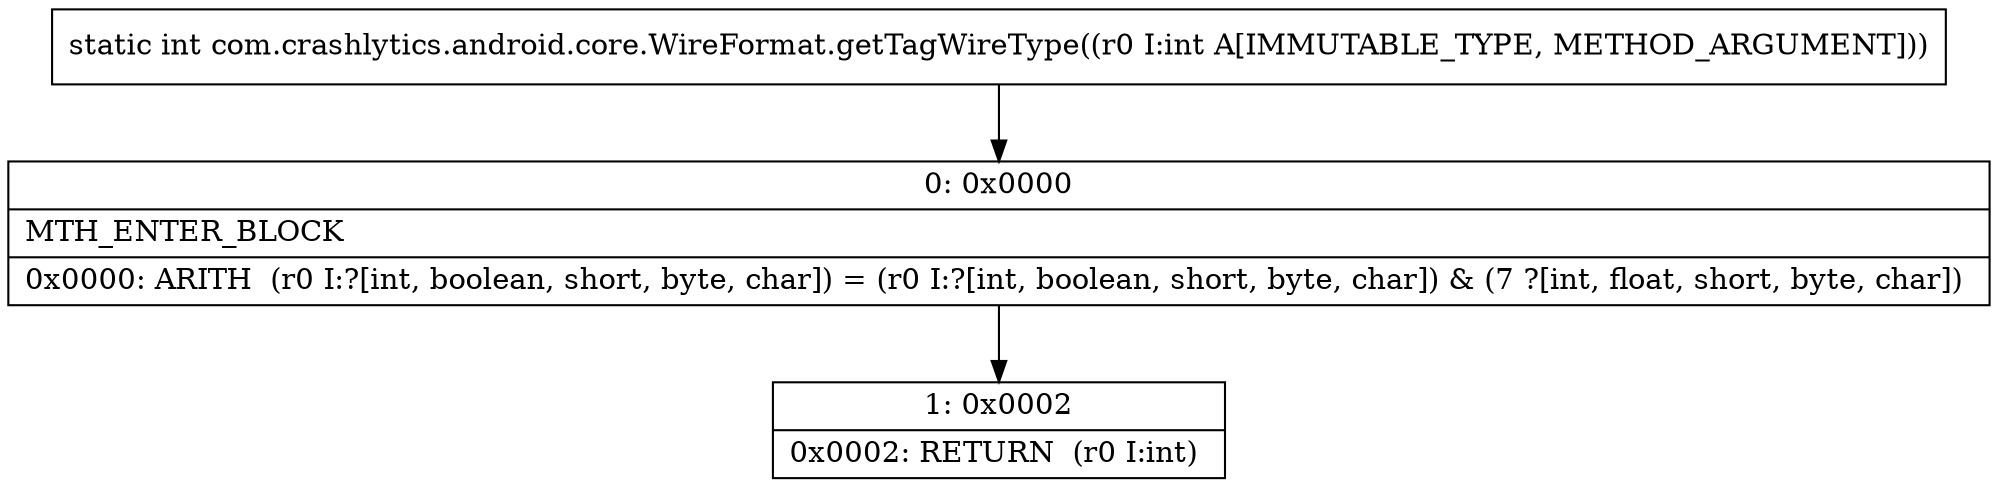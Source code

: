 digraph "CFG forcom.crashlytics.android.core.WireFormat.getTagWireType(I)I" {
Node_0 [shape=record,label="{0\:\ 0x0000|MTH_ENTER_BLOCK\l|0x0000: ARITH  (r0 I:?[int, boolean, short, byte, char]) = (r0 I:?[int, boolean, short, byte, char]) & (7 ?[int, float, short, byte, char]) \l}"];
Node_1 [shape=record,label="{1\:\ 0x0002|0x0002: RETURN  (r0 I:int) \l}"];
MethodNode[shape=record,label="{static int com.crashlytics.android.core.WireFormat.getTagWireType((r0 I:int A[IMMUTABLE_TYPE, METHOD_ARGUMENT])) }"];
MethodNode -> Node_0;
Node_0 -> Node_1;
}

